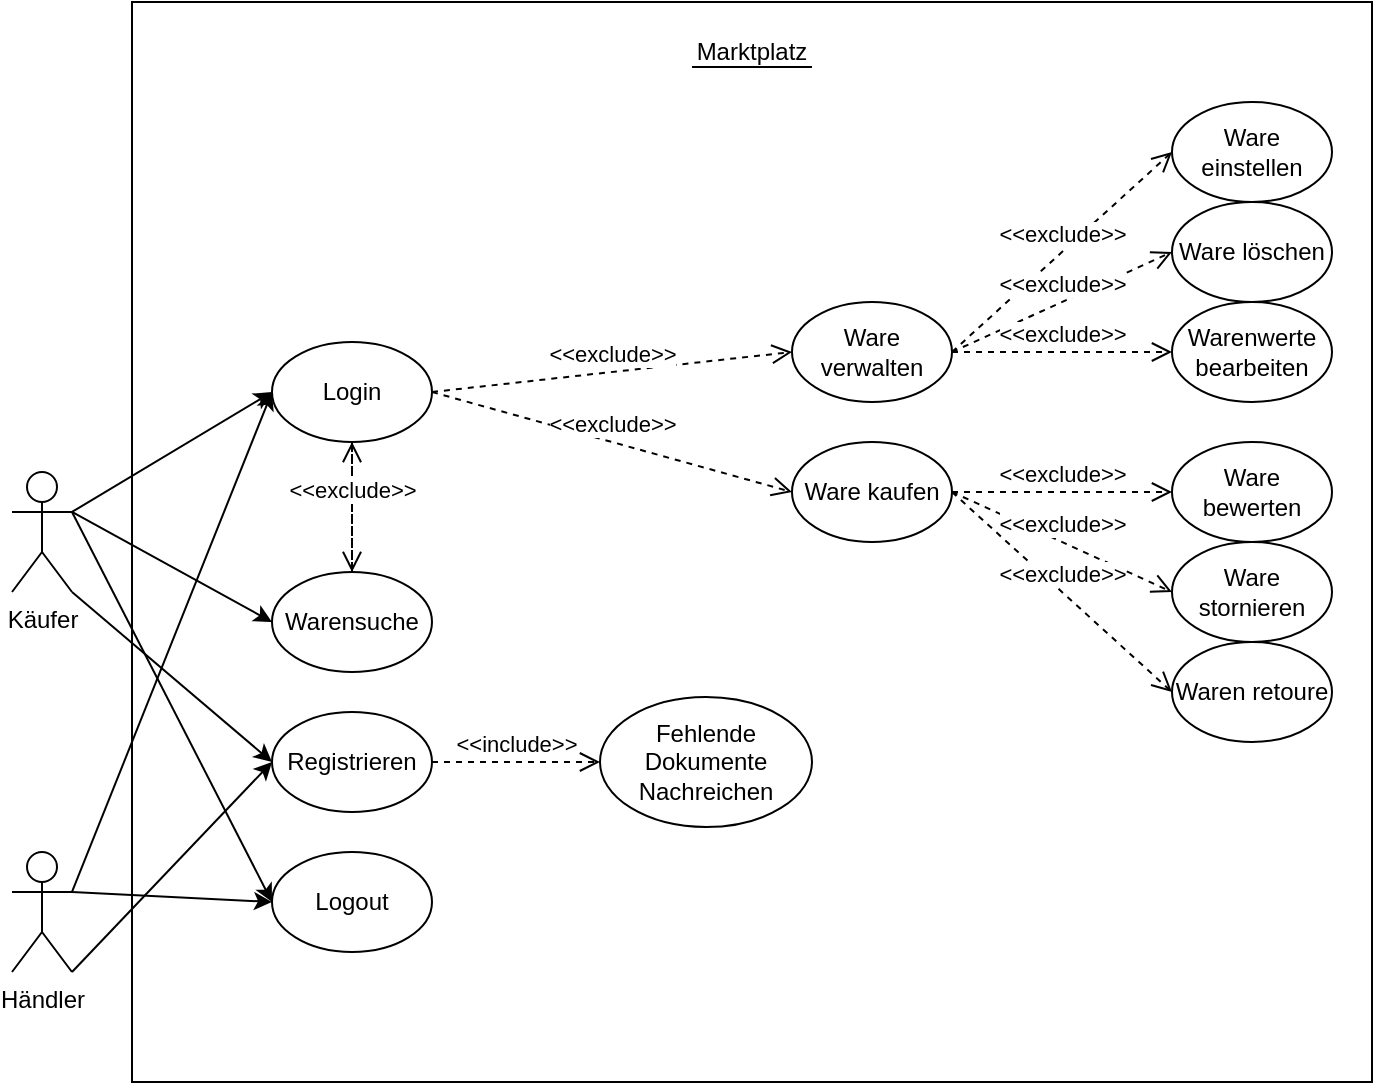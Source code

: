 <mxfile version="20.3.6" type="device"><diagram id="NwT070F5iqMsZjDgQ3Ab" name="Seite-1"><mxGraphModel dx="1000" dy="731" grid="1" gridSize="10" guides="1" tooltips="1" connect="1" arrows="1" fold="1" page="1" pageScale="1" pageWidth="827" pageHeight="1169" math="0" shadow="0"><root><mxCell id="0"/><mxCell id="1" parent="0"/><mxCell id="pzHafrjSV21WxFA5oWg2-68" value="" style="rounded=0;whiteSpace=wrap;html=1;" vertex="1" parent="1"><mxGeometry x="140" y="610" width="620" height="540" as="geometry"/></mxCell><mxCell id="pzHafrjSV21WxFA5oWg2-1" value="Käufer" style="shape=umlActor;verticalLabelPosition=bottom;verticalAlign=top;html=1;outlineConnect=0;" vertex="1" parent="1"><mxGeometry x="80" y="845" width="30" height="60" as="geometry"/></mxCell><mxCell id="pzHafrjSV21WxFA5oWg2-4" value="Händler" style="shape=umlActor;verticalLabelPosition=bottom;verticalAlign=top;html=1;outlineConnect=0;" vertex="1" parent="1"><mxGeometry x="80" y="1035" width="30" height="60" as="geometry"/></mxCell><mxCell id="pzHafrjSV21WxFA5oWg2-6" value="Marktplatz" style="text;html=1;strokeColor=none;fillColor=none;align=center;verticalAlign=middle;whiteSpace=wrap;rounded=0;" vertex="1" parent="1"><mxGeometry x="420" y="620" width="60" height="30" as="geometry"/></mxCell><mxCell id="pzHafrjSV21WxFA5oWg2-7" value="Login" style="ellipse;whiteSpace=wrap;html=1;" vertex="1" parent="1"><mxGeometry x="210" y="780" width="80" height="50" as="geometry"/></mxCell><mxCell id="pzHafrjSV21WxFA5oWg2-8" value="Logout" style="ellipse;whiteSpace=wrap;html=1;" vertex="1" parent="1"><mxGeometry x="210" y="1035" width="80" height="50" as="geometry"/></mxCell><mxCell id="pzHafrjSV21WxFA5oWg2-10" value="Registrieren" style="ellipse;whiteSpace=wrap;html=1;" vertex="1" parent="1"><mxGeometry x="210" y="965" width="80" height="50" as="geometry"/></mxCell><mxCell id="pzHafrjSV21WxFA5oWg2-15" value="" style="endArrow=classic;html=1;rounded=0;entryX=0;entryY=0.5;entryDx=0;entryDy=0;exitX=1;exitY=0.333;exitDx=0;exitDy=0;exitPerimeter=0;" edge="1" parent="1" source="pzHafrjSV21WxFA5oWg2-1" target="pzHafrjSV21WxFA5oWg2-7"><mxGeometry width="50" height="50" relative="1" as="geometry"><mxPoint x="60" y="1075" as="sourcePoint"/><mxPoint x="110" y="1025" as="targetPoint"/><Array as="points"/></mxGeometry></mxCell><mxCell id="pzHafrjSV21WxFA5oWg2-17" value="" style="endArrow=classic;html=1;rounded=0;exitX=1;exitY=0.333;exitDx=0;exitDy=0;exitPerimeter=0;entryX=0;entryY=0.5;entryDx=0;entryDy=0;" edge="1" parent="1" source="pzHafrjSV21WxFA5oWg2-4" target="pzHafrjSV21WxFA5oWg2-7"><mxGeometry width="50" height="50" relative="1" as="geometry"><mxPoint x="60" y="1025" as="sourcePoint"/><mxPoint x="110" y="975" as="targetPoint"/></mxGeometry></mxCell><mxCell id="pzHafrjSV21WxFA5oWg2-18" value="" style="endArrow=classic;html=1;rounded=0;exitX=1;exitY=0.333;exitDx=0;exitDy=0;exitPerimeter=0;entryX=0;entryY=0.5;entryDx=0;entryDy=0;" edge="1" parent="1" source="pzHafrjSV21WxFA5oWg2-1" target="pzHafrjSV21WxFA5oWg2-8"><mxGeometry width="50" height="50" relative="1" as="geometry"><mxPoint x="60" y="1025" as="sourcePoint"/><mxPoint x="110" y="975" as="targetPoint"/></mxGeometry></mxCell><mxCell id="pzHafrjSV21WxFA5oWg2-19" value="" style="endArrow=classic;html=1;rounded=0;exitX=1;exitY=0.333;exitDx=0;exitDy=0;exitPerimeter=0;entryX=0;entryY=0.5;entryDx=0;entryDy=0;" edge="1" parent="1" source="pzHafrjSV21WxFA5oWg2-4" target="pzHafrjSV21WxFA5oWg2-8"><mxGeometry width="50" height="50" relative="1" as="geometry"><mxPoint x="60" y="1025" as="sourcePoint"/><mxPoint x="110" y="975" as="targetPoint"/></mxGeometry></mxCell><mxCell id="pzHafrjSV21WxFA5oWg2-20" value="" style="endArrow=classic;html=1;rounded=0;exitX=1;exitY=1;exitDx=0;exitDy=0;exitPerimeter=0;entryX=0;entryY=0.5;entryDx=0;entryDy=0;" edge="1" parent="1" source="pzHafrjSV21WxFA5oWg2-1" target="pzHafrjSV21WxFA5oWg2-10"><mxGeometry width="50" height="50" relative="1" as="geometry"><mxPoint x="60" y="1025" as="sourcePoint"/><mxPoint x="110" y="975" as="targetPoint"/></mxGeometry></mxCell><mxCell id="pzHafrjSV21WxFA5oWg2-23" value="" style="endArrow=classic;html=1;rounded=0;exitX=1;exitY=1;exitDx=0;exitDy=0;exitPerimeter=0;entryX=0;entryY=0.5;entryDx=0;entryDy=0;" edge="1" parent="1" source="pzHafrjSV21WxFA5oWg2-4" target="pzHafrjSV21WxFA5oWg2-10"><mxGeometry width="50" height="50" relative="1" as="geometry"><mxPoint x="60" y="1025" as="sourcePoint"/><mxPoint x="210" y="1120" as="targetPoint"/></mxGeometry></mxCell><mxCell id="pzHafrjSV21WxFA5oWg2-25" value="Warensuche" style="ellipse;whiteSpace=wrap;html=1;" vertex="1" parent="1"><mxGeometry x="210" y="895" width="80" height="50" as="geometry"/></mxCell><mxCell id="pzHafrjSV21WxFA5oWg2-27" value="" style="endArrow=classic;html=1;rounded=0;exitX=1;exitY=0.333;exitDx=0;exitDy=0;exitPerimeter=0;entryX=0;entryY=0.5;entryDx=0;entryDy=0;" edge="1" parent="1" source="pzHafrjSV21WxFA5oWg2-1" target="pzHafrjSV21WxFA5oWg2-25"><mxGeometry width="50" height="50" relative="1" as="geometry"><mxPoint x="60" y="1035" as="sourcePoint"/><mxPoint x="110" y="985" as="targetPoint"/></mxGeometry></mxCell><mxCell id="pzHafrjSV21WxFA5oWg2-28" value="Ware verwalten" style="ellipse;whiteSpace=wrap;html=1;" vertex="1" parent="1"><mxGeometry x="470" y="760" width="80" height="50" as="geometry"/></mxCell><mxCell id="pzHafrjSV21WxFA5oWg2-29" value="" style="endArrow=none;html=1;rounded=0;exitX=0;exitY=0.75;exitDx=0;exitDy=0;entryX=1;entryY=0.75;entryDx=0;entryDy=0;" edge="1" parent="1" source="pzHafrjSV21WxFA5oWg2-6" target="pzHafrjSV21WxFA5oWg2-6"><mxGeometry width="50" height="50" relative="1" as="geometry"><mxPoint x="60" y="1025" as="sourcePoint"/><mxPoint x="110" y="975" as="targetPoint"/></mxGeometry></mxCell><mxCell id="pzHafrjSV21WxFA5oWg2-31" value="&amp;lt;&amp;lt;exclude&amp;gt;&amp;gt;" style="html=1;verticalAlign=bottom;endArrow=open;dashed=1;endSize=8;rounded=0;entryX=0;entryY=0.5;entryDx=0;entryDy=0;exitX=1;exitY=0.5;exitDx=0;exitDy=0;" edge="1" parent="1" source="pzHafrjSV21WxFA5oWg2-7" target="pzHafrjSV21WxFA5oWg2-28"><mxGeometry relative="1" as="geometry"><mxPoint x="130" y="1005" as="sourcePoint"/><mxPoint x="50" y="1005" as="targetPoint"/></mxGeometry></mxCell><mxCell id="pzHafrjSV21WxFA5oWg2-32" value="Ware kaufen" style="ellipse;whiteSpace=wrap;html=1;" vertex="1" parent="1"><mxGeometry x="470" y="830" width="80" height="50" as="geometry"/></mxCell><mxCell id="pzHafrjSV21WxFA5oWg2-34" value="Ware&lt;br&gt;einstellen" style="ellipse;whiteSpace=wrap;html=1;" vertex="1" parent="1"><mxGeometry x="660" y="660" width="80" height="50" as="geometry"/></mxCell><mxCell id="pzHafrjSV21WxFA5oWg2-35" value="Ware löschen" style="ellipse;whiteSpace=wrap;html=1;" vertex="1" parent="1"><mxGeometry x="660" y="710" width="80" height="50" as="geometry"/></mxCell><mxCell id="pzHafrjSV21WxFA5oWg2-36" value="Warenwerte&lt;br&gt;bearbeiten" style="ellipse;whiteSpace=wrap;html=1;" vertex="1" parent="1"><mxGeometry x="660" y="760" width="80" height="50" as="geometry"/></mxCell><mxCell id="pzHafrjSV21WxFA5oWg2-38" value="&amp;lt;&amp;lt;exclude&amp;gt;&amp;gt;" style="html=1;verticalAlign=bottom;endArrow=open;dashed=1;endSize=8;rounded=0;entryX=0;entryY=0.5;entryDx=0;entryDy=0;exitX=1;exitY=0.5;exitDx=0;exitDy=0;" edge="1" parent="1" source="pzHafrjSV21WxFA5oWg2-28" target="pzHafrjSV21WxFA5oWg2-34"><mxGeometry relative="1" as="geometry"><mxPoint x="397" y="910" as="sourcePoint"/><mxPoint x="500" y="930" as="targetPoint"/></mxGeometry></mxCell><mxCell id="pzHafrjSV21WxFA5oWg2-39" value="&amp;lt;&amp;lt;exclude&amp;gt;&amp;gt;" style="html=1;verticalAlign=bottom;endArrow=open;dashed=1;endSize=8;rounded=0;exitX=1;exitY=0.5;exitDx=0;exitDy=0;entryX=0;entryY=0.5;entryDx=0;entryDy=0;" edge="1" parent="1" source="pzHafrjSV21WxFA5oWg2-28" target="pzHafrjSV21WxFA5oWg2-35"><mxGeometry relative="1" as="geometry"><mxPoint x="580" y="930" as="sourcePoint"/><mxPoint x="687" y="880" as="targetPoint"/></mxGeometry></mxCell><mxCell id="pzHafrjSV21WxFA5oWg2-40" value="&amp;lt;&amp;lt;exclude&amp;gt;&amp;gt;" style="html=1;verticalAlign=bottom;endArrow=open;dashed=1;endSize=8;rounded=0;exitX=1;exitY=0.5;exitDx=0;exitDy=0;entryX=0;entryY=0.5;entryDx=0;entryDy=0;" edge="1" parent="1" source="pzHafrjSV21WxFA5oWg2-28" target="pzHafrjSV21WxFA5oWg2-36"><mxGeometry relative="1" as="geometry"><mxPoint x="580" y="930" as="sourcePoint"/><mxPoint x="687" y="930" as="targetPoint"/></mxGeometry></mxCell><mxCell id="pzHafrjSV21WxFA5oWg2-41" value="Ware bewerten" style="ellipse;whiteSpace=wrap;html=1;" vertex="1" parent="1"><mxGeometry x="660" y="830" width="80" height="50" as="geometry"/></mxCell><mxCell id="pzHafrjSV21WxFA5oWg2-42" value="&amp;lt;&amp;lt;exclude&amp;gt;&amp;gt;" style="html=1;verticalAlign=bottom;endArrow=open;dashed=1;endSize=8;rounded=0;exitX=1;exitY=0.5;exitDx=0;exitDy=0;entryX=0;entryY=0.5;entryDx=0;entryDy=0;" edge="1" parent="1" source="pzHafrjSV21WxFA5oWg2-32" target="pzHafrjSV21WxFA5oWg2-41"><mxGeometry relative="1" as="geometry"><mxPoint x="570" y="995" as="sourcePoint"/><mxPoint x="677" y="1045" as="targetPoint"/></mxGeometry></mxCell><mxCell id="pzHafrjSV21WxFA5oWg2-43" value="Ware stornieren" style="ellipse;whiteSpace=wrap;html=1;" vertex="1" parent="1"><mxGeometry x="660" y="880" width="80" height="50" as="geometry"/></mxCell><mxCell id="pzHafrjSV21WxFA5oWg2-44" value="&amp;lt;&amp;lt;exclude&amp;gt;&amp;gt;" style="html=1;verticalAlign=bottom;endArrow=open;dashed=1;endSize=8;rounded=0;exitX=1;exitY=0.5;exitDx=0;exitDy=0;entryX=0;entryY=0.5;entryDx=0;entryDy=0;" edge="1" parent="1" source="pzHafrjSV21WxFA5oWg2-32" target="pzHafrjSV21WxFA5oWg2-43"><mxGeometry relative="1" as="geometry"><mxPoint x="580" y="1030" as="sourcePoint"/><mxPoint x="687" y="1050" as="targetPoint"/></mxGeometry></mxCell><mxCell id="pzHafrjSV21WxFA5oWg2-45" value="Waren retoure" style="ellipse;whiteSpace=wrap;html=1;" vertex="1" parent="1"><mxGeometry x="660" y="930" width="80" height="50" as="geometry"/></mxCell><mxCell id="pzHafrjSV21WxFA5oWg2-46" value="&amp;lt;&amp;lt;exclude&amp;gt;&amp;gt;" style="html=1;verticalAlign=bottom;endArrow=open;dashed=1;endSize=8;rounded=0;exitX=1;exitY=0.5;exitDx=0;exitDy=0;entryX=0;entryY=0.5;entryDx=0;entryDy=0;" edge="1" parent="1" source="pzHafrjSV21WxFA5oWg2-32" target="pzHafrjSV21WxFA5oWg2-45"><mxGeometry relative="1" as="geometry"><mxPoint x="580.5" y="1100" as="sourcePoint"/><mxPoint x="687" y="1100" as="targetPoint"/></mxGeometry></mxCell><mxCell id="pzHafrjSV21WxFA5oWg2-55" value="&amp;lt;&amp;lt;exclude&amp;gt;&amp;gt;" style="html=1;verticalAlign=bottom;endArrow=open;dashed=1;endSize=8;rounded=0;entryX=0.5;entryY=1;entryDx=0;entryDy=0;exitX=0.5;exitY=0;exitDx=0;exitDy=0;" edge="1" parent="1" source="pzHafrjSV21WxFA5oWg2-25" target="pzHafrjSV21WxFA5oWg2-7"><mxGeometry relative="1" as="geometry"><mxPoint x="240" y="965" as="sourcePoint"/><mxPoint x="310" y="1060" as="targetPoint"/></mxGeometry></mxCell><mxCell id="pzHafrjSV21WxFA5oWg2-56" value="&amp;lt;&amp;lt;exclude&amp;gt;&amp;gt;" style="html=1;verticalAlign=bottom;endArrow=open;dashed=1;endSize=8;rounded=0;entryX=0;entryY=0.5;entryDx=0;entryDy=0;exitX=1;exitY=0.5;exitDx=0;exitDy=0;" edge="1" parent="1" source="pzHafrjSV21WxFA5oWg2-7" target="pzHafrjSV21WxFA5oWg2-32"><mxGeometry relative="1" as="geometry"><mxPoint x="290.0" y="850" as="sourcePoint"/><mxPoint x="500.0" y="930.0" as="targetPoint"/></mxGeometry></mxCell><mxCell id="pzHafrjSV21WxFA5oWg2-57" value="&amp;lt;&amp;lt;exclude&amp;gt;&amp;gt;" style="html=1;verticalAlign=bottom;endArrow=open;dashed=1;endSize=8;rounded=0;entryX=0.5;entryY=0;entryDx=0;entryDy=0;exitX=0.5;exitY=1;exitDx=0;exitDy=0;" edge="1" parent="1" source="pzHafrjSV21WxFA5oWg2-7" target="pzHafrjSV21WxFA5oWg2-25"><mxGeometry relative="1" as="geometry"><mxPoint x="350" y="1035" as="sourcePoint"/><mxPoint x="250" y="875.0" as="targetPoint"/></mxGeometry></mxCell><mxCell id="pzHafrjSV21WxFA5oWg2-70" value="Fehlende Dokumente Nachreichen" style="ellipse;whiteSpace=wrap;html=1;" vertex="1" parent="1"><mxGeometry x="374" y="957.5" width="106" height="65" as="geometry"/></mxCell><mxCell id="pzHafrjSV21WxFA5oWg2-71" value="&amp;lt;&amp;lt;include&amp;gt;&amp;gt;" style="html=1;verticalAlign=bottom;endArrow=open;dashed=1;endSize=8;rounded=0;entryX=0;entryY=0.5;entryDx=0;entryDy=0;exitX=1;exitY=0.5;exitDx=0;exitDy=0;" edge="1" parent="1" source="pzHafrjSV21WxFA5oWg2-10" target="pzHafrjSV21WxFA5oWg2-70"><mxGeometry relative="1" as="geometry"><mxPoint x="300" y="815" as="sourcePoint"/><mxPoint x="480" y="865" as="targetPoint"/></mxGeometry></mxCell></root></mxGraphModel></diagram></mxfile>